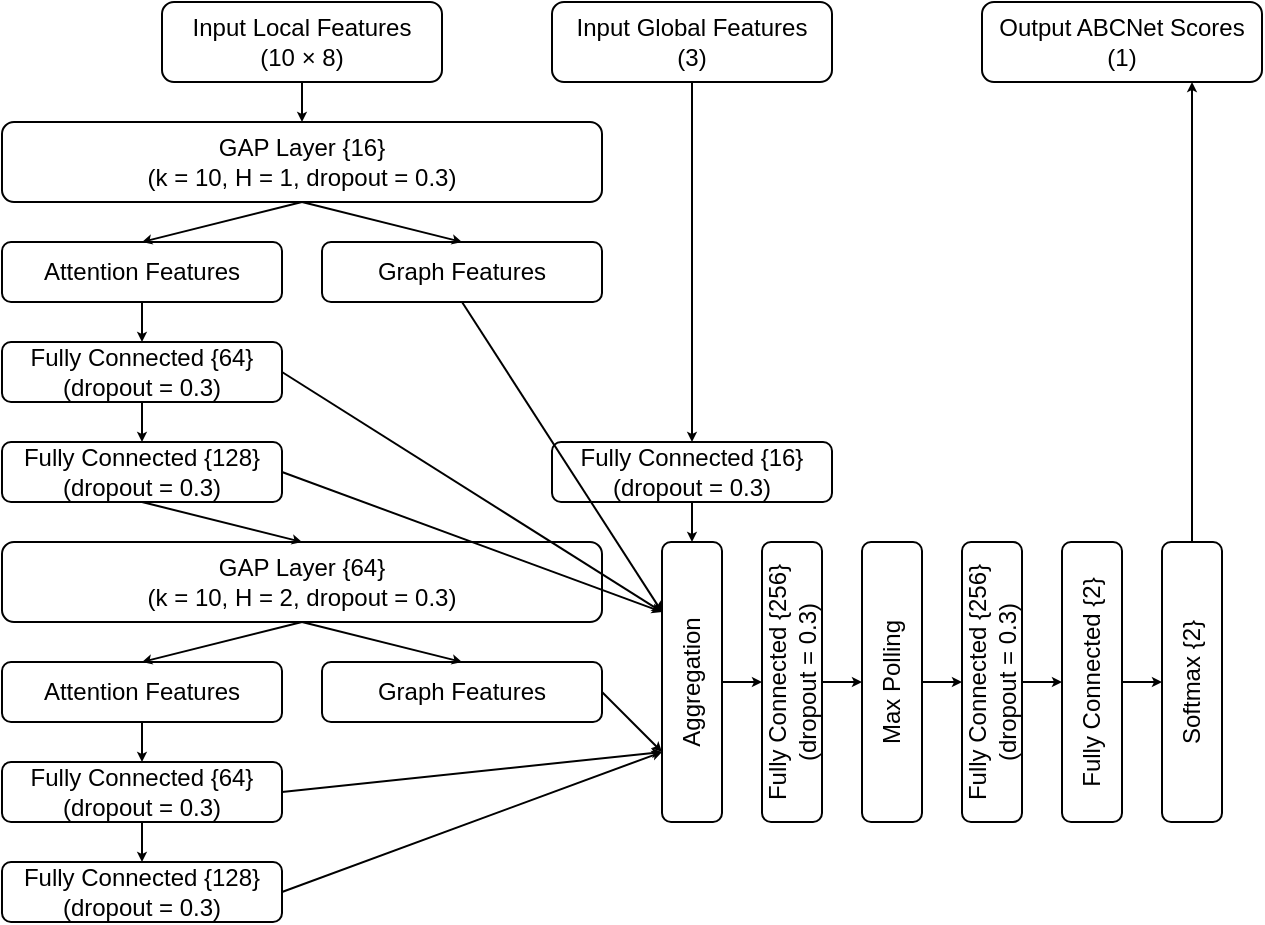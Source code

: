 <mxfile version="21.1.2" type="github">
  <diagram name="第 1 页" id="IFq7rNNSaUNdwyz8YEv3">
    <mxGraphModel dx="738" dy="435" grid="1" gridSize="10" guides="1" tooltips="1" connect="1" arrows="1" fold="1" page="1" pageScale="1" pageWidth="640" pageHeight="480" math="0" shadow="0">
      <root>
        <mxCell id="0" />
        <mxCell id="1" parent="0" />
        <mxCell id="Pmgzbocs24FLOhp4hd_E-1" value="&lt;div&gt;Input Local Features&lt;/div&gt;&lt;div&gt;(10 × 8)&lt;br&gt;&lt;/div&gt;" style="rounded=1;whiteSpace=wrap;html=1;fontFamily=Arial;" parent="1" vertex="1">
          <mxGeometry x="90" y="10" width="140" height="40" as="geometry" />
        </mxCell>
        <mxCell id="Pmgzbocs24FLOhp4hd_E-2" value="&lt;div&gt;GAP Layer {16}&lt;/div&gt;&lt;div&gt;(k = 10, H = 1, dropout = 0.3)&lt;br&gt;&lt;/div&gt;" style="rounded=1;whiteSpace=wrap;html=1;fontFamily=Arial;" parent="1" vertex="1">
          <mxGeometry x="10" y="70" width="300" height="40" as="geometry" />
        </mxCell>
        <mxCell id="Pmgzbocs24FLOhp4hd_E-3" value="&lt;div&gt;Graph Features&lt;/div&gt;" style="rounded=1;whiteSpace=wrap;html=1;fontFamily=Arial;" parent="1" vertex="1">
          <mxGeometry x="170" y="130" width="140" height="30" as="geometry" />
        </mxCell>
        <mxCell id="Pmgzbocs24FLOhp4hd_E-4" value="Attention Features" style="rounded=1;whiteSpace=wrap;html=1;fontFamily=Arial;" parent="1" vertex="1">
          <mxGeometry x="10" y="130" width="140" height="30" as="geometry" />
        </mxCell>
        <mxCell id="Pmgzbocs24FLOhp4hd_E-5" value="" style="endArrow=classic;html=1;rounded=0;exitX=0.5;exitY=1;exitDx=0;exitDy=0;entryX=0.5;entryY=0;entryDx=0;entryDy=0;endSize=2;fontFamily=Arial;" parent="1" source="Pmgzbocs24FLOhp4hd_E-2" target="Pmgzbocs24FLOhp4hd_E-4" edge="1">
          <mxGeometry width="50" height="50" relative="1" as="geometry">
            <mxPoint x="310" y="210" as="sourcePoint" />
            <mxPoint x="360" y="160" as="targetPoint" />
          </mxGeometry>
        </mxCell>
        <mxCell id="Pmgzbocs24FLOhp4hd_E-6" value="" style="endArrow=classic;html=1;rounded=0;exitX=0.5;exitY=1;exitDx=0;exitDy=0;entryX=0.5;entryY=0;entryDx=0;entryDy=0;endSize=2;fontFamily=Arial;" parent="1" source="Pmgzbocs24FLOhp4hd_E-2" target="Pmgzbocs24FLOhp4hd_E-3" edge="1">
          <mxGeometry width="50" height="50" relative="1" as="geometry">
            <mxPoint x="310" y="210" as="sourcePoint" />
            <mxPoint x="360" y="160" as="targetPoint" />
          </mxGeometry>
        </mxCell>
        <mxCell id="Pmgzbocs24FLOhp4hd_E-8" value="&lt;div&gt;Fully Connected {64}&lt;/div&gt;(dropout = 0.3)" style="rounded=1;whiteSpace=wrap;html=1;fontFamily=Arial;" parent="1" vertex="1">
          <mxGeometry x="10" y="180" width="140" height="30" as="geometry" />
        </mxCell>
        <mxCell id="Pmgzbocs24FLOhp4hd_E-10" value="" style="endArrow=classic;html=1;rounded=0;exitX=0.5;exitY=1;exitDx=0;exitDy=0;entryX=0.5;entryY=0;entryDx=0;entryDy=0;endSize=2;fontFamily=Arial;" parent="1" source="Pmgzbocs24FLOhp4hd_E-1" target="Pmgzbocs24FLOhp4hd_E-2" edge="1">
          <mxGeometry width="50" height="50" relative="1" as="geometry">
            <mxPoint x="310" y="210" as="sourcePoint" />
            <mxPoint x="360" y="160" as="targetPoint" />
          </mxGeometry>
        </mxCell>
        <mxCell id="Pmgzbocs24FLOhp4hd_E-12" value="" style="endArrow=classic;html=1;rounded=0;exitX=0.5;exitY=1;exitDx=0;exitDy=0;entryX=0.5;entryY=0;entryDx=0;entryDy=0;endSize=2;fontFamily=Arial;" parent="1" source="Pmgzbocs24FLOhp4hd_E-4" target="Pmgzbocs24FLOhp4hd_E-8" edge="1">
          <mxGeometry width="50" height="50" relative="1" as="geometry">
            <mxPoint x="310" y="210" as="sourcePoint" />
            <mxPoint x="360" y="160" as="targetPoint" />
          </mxGeometry>
        </mxCell>
        <mxCell id="Pmgzbocs24FLOhp4hd_E-13" value="&lt;div&gt;Fully Connected {128}&lt;/div&gt;(dropout = 0.3)" style="rounded=1;whiteSpace=wrap;html=1;fontFamily=Arial;" parent="1" vertex="1">
          <mxGeometry x="10" y="230" width="140" height="30" as="geometry" />
        </mxCell>
        <mxCell id="Pmgzbocs24FLOhp4hd_E-14" value="" style="endArrow=classic;html=1;rounded=0;exitX=0.5;exitY=1;exitDx=0;exitDy=0;entryX=0.5;entryY=0;entryDx=0;entryDy=0;endSize=2;fontFamily=Arial;" parent="1" source="Pmgzbocs24FLOhp4hd_E-8" target="Pmgzbocs24FLOhp4hd_E-13" edge="1">
          <mxGeometry width="50" height="50" relative="1" as="geometry">
            <mxPoint x="310" y="210" as="sourcePoint" />
            <mxPoint x="360" y="160" as="targetPoint" />
          </mxGeometry>
        </mxCell>
        <mxCell id="Pmgzbocs24FLOhp4hd_E-15" value="&lt;div&gt;GAP Layer {64}&lt;/div&gt;&lt;div&gt;(k = 10, H = 2, dropout = 0.3)&lt;br&gt;&lt;/div&gt;" style="rounded=1;whiteSpace=wrap;html=1;fontFamily=Arial;" parent="1" vertex="1">
          <mxGeometry x="10" y="280" width="300" height="40" as="geometry" />
        </mxCell>
        <mxCell id="Pmgzbocs24FLOhp4hd_E-16" value="&lt;div&gt;Graph Features&lt;/div&gt;" style="rounded=1;whiteSpace=wrap;html=1;fontFamily=Arial;" parent="1" vertex="1">
          <mxGeometry x="170" y="340" width="140" height="30" as="geometry" />
        </mxCell>
        <mxCell id="Pmgzbocs24FLOhp4hd_E-17" value="Attention Features" style="rounded=1;whiteSpace=wrap;html=1;fontFamily=Arial;" parent="1" vertex="1">
          <mxGeometry x="10" y="340" width="140" height="30" as="geometry" />
        </mxCell>
        <mxCell id="Pmgzbocs24FLOhp4hd_E-18" value="" style="endArrow=classic;html=1;rounded=0;exitX=0.5;exitY=1;exitDx=0;exitDy=0;entryX=0.5;entryY=0;entryDx=0;entryDy=0;endSize=2;fontFamily=Arial;" parent="1" source="Pmgzbocs24FLOhp4hd_E-15" target="Pmgzbocs24FLOhp4hd_E-17" edge="1">
          <mxGeometry width="50" height="50" relative="1" as="geometry">
            <mxPoint x="310" y="420" as="sourcePoint" />
            <mxPoint x="360" y="370" as="targetPoint" />
          </mxGeometry>
        </mxCell>
        <mxCell id="Pmgzbocs24FLOhp4hd_E-19" value="" style="endArrow=classic;html=1;rounded=0;exitX=0.5;exitY=1;exitDx=0;exitDy=0;entryX=0.5;entryY=0;entryDx=0;entryDy=0;endSize=2;fontFamily=Arial;" parent="1" source="Pmgzbocs24FLOhp4hd_E-15" target="Pmgzbocs24FLOhp4hd_E-16" edge="1">
          <mxGeometry width="50" height="50" relative="1" as="geometry">
            <mxPoint x="310" y="420" as="sourcePoint" />
            <mxPoint x="360" y="370" as="targetPoint" />
          </mxGeometry>
        </mxCell>
        <mxCell id="Pmgzbocs24FLOhp4hd_E-20" value="&lt;div&gt;Fully Connected {64}&lt;/div&gt;(dropout = 0.3)" style="rounded=1;whiteSpace=wrap;html=1;fontFamily=Arial;" parent="1" vertex="1">
          <mxGeometry x="10" y="390" width="140" height="30" as="geometry" />
        </mxCell>
        <mxCell id="Pmgzbocs24FLOhp4hd_E-21" value="" style="endArrow=classic;html=1;rounded=0;exitX=0.5;exitY=1;exitDx=0;exitDy=0;entryX=0.5;entryY=0;entryDx=0;entryDy=0;endSize=2;fontFamily=Arial;" parent="1" source="Pmgzbocs24FLOhp4hd_E-17" target="Pmgzbocs24FLOhp4hd_E-20" edge="1">
          <mxGeometry width="50" height="50" relative="1" as="geometry">
            <mxPoint x="310" y="420" as="sourcePoint" />
            <mxPoint x="360" y="370" as="targetPoint" />
          </mxGeometry>
        </mxCell>
        <mxCell id="Pmgzbocs24FLOhp4hd_E-22" value="&lt;div&gt;Fully Connected {128}&lt;/div&gt;(dropout = 0.3)" style="rounded=1;whiteSpace=wrap;html=1;fontFamily=Arial;" parent="1" vertex="1">
          <mxGeometry x="10" y="440" width="140" height="30" as="geometry" />
        </mxCell>
        <mxCell id="Pmgzbocs24FLOhp4hd_E-23" value="" style="endArrow=classic;html=1;rounded=0;exitX=0.5;exitY=1;exitDx=0;exitDy=0;entryX=0.5;entryY=0;entryDx=0;entryDy=0;endSize=2;fontFamily=Arial;" parent="1" source="Pmgzbocs24FLOhp4hd_E-20" target="Pmgzbocs24FLOhp4hd_E-22" edge="1">
          <mxGeometry width="50" height="50" relative="1" as="geometry">
            <mxPoint x="310" y="420" as="sourcePoint" />
            <mxPoint x="360" y="370" as="targetPoint" />
          </mxGeometry>
        </mxCell>
        <mxCell id="Pmgzbocs24FLOhp4hd_E-24" value="" style="endArrow=classic;html=1;rounded=0;exitX=0.5;exitY=1;exitDx=0;exitDy=0;entryX=0.5;entryY=0;entryDx=0;entryDy=0;endSize=2;fontFamily=Arial;" parent="1" source="Pmgzbocs24FLOhp4hd_E-13" target="Pmgzbocs24FLOhp4hd_E-15" edge="1">
          <mxGeometry width="50" height="50" relative="1" as="geometry">
            <mxPoint x="310" y="210" as="sourcePoint" />
            <mxPoint x="360" y="160" as="targetPoint" />
          </mxGeometry>
        </mxCell>
        <mxCell id="Pmgzbocs24FLOhp4hd_E-25" value="&lt;div&gt;Aggregation&lt;/div&gt;" style="rounded=1;whiteSpace=wrap;html=1;horizontal=0;fontFamily=Arial;" parent="1" vertex="1">
          <mxGeometry x="340" y="280" width="30" height="140" as="geometry" />
        </mxCell>
        <mxCell id="Pmgzbocs24FLOhp4hd_E-28" value="" style="endArrow=classic;html=1;rounded=0;exitX=1;exitY=0.5;exitDx=0;exitDy=0;entryX=0;entryY=0.25;entryDx=0;entryDy=0;endSize=2;fontFamily=Arial;" parent="1" source="Pmgzbocs24FLOhp4hd_E-8" target="Pmgzbocs24FLOhp4hd_E-25" edge="1">
          <mxGeometry width="50" height="50" relative="1" as="geometry">
            <mxPoint x="310" y="210" as="sourcePoint" />
            <mxPoint x="360" y="160" as="targetPoint" />
          </mxGeometry>
        </mxCell>
        <mxCell id="Pmgzbocs24FLOhp4hd_E-29" value="" style="endArrow=classic;html=1;rounded=0;exitX=1;exitY=0.5;exitDx=0;exitDy=0;entryX=0;entryY=0.25;entryDx=0;entryDy=0;endSize=2;fontFamily=Arial;" parent="1" source="Pmgzbocs24FLOhp4hd_E-13" target="Pmgzbocs24FLOhp4hd_E-25" edge="1">
          <mxGeometry width="50" height="50" relative="1" as="geometry">
            <mxPoint x="310" y="210" as="sourcePoint" />
            <mxPoint x="360" y="160" as="targetPoint" />
          </mxGeometry>
        </mxCell>
        <mxCell id="Pmgzbocs24FLOhp4hd_E-31" value="" style="endArrow=classic;html=1;rounded=0;exitX=1;exitY=0.5;exitDx=0;exitDy=0;entryX=0;entryY=0.75;entryDx=0;entryDy=0;endSize=2;fontFamily=Arial;" parent="1" source="Pmgzbocs24FLOhp4hd_E-16" target="Pmgzbocs24FLOhp4hd_E-25" edge="1">
          <mxGeometry width="50" height="50" relative="1" as="geometry">
            <mxPoint x="310" y="210" as="sourcePoint" />
            <mxPoint x="360" y="160" as="targetPoint" />
          </mxGeometry>
        </mxCell>
        <mxCell id="Pmgzbocs24FLOhp4hd_E-33" value="" style="endArrow=classic;html=1;rounded=0;exitX=1;exitY=0.5;exitDx=0;exitDy=0;entryX=0;entryY=0.75;entryDx=0;entryDy=0;endSize=2;fontFamily=Arial;" parent="1" source="Pmgzbocs24FLOhp4hd_E-20" target="Pmgzbocs24FLOhp4hd_E-25" edge="1">
          <mxGeometry width="50" height="50" relative="1" as="geometry">
            <mxPoint x="310" y="210" as="sourcePoint" />
            <mxPoint x="360" y="160" as="targetPoint" />
          </mxGeometry>
        </mxCell>
        <mxCell id="Pmgzbocs24FLOhp4hd_E-34" value="" style="endArrow=classic;html=1;rounded=0;exitX=1;exitY=0.5;exitDx=0;exitDy=0;entryX=0;entryY=0.75;entryDx=0;entryDy=0;endSize=2;fontFamily=Arial;" parent="1" source="Pmgzbocs24FLOhp4hd_E-22" target="Pmgzbocs24FLOhp4hd_E-25" edge="1">
          <mxGeometry width="50" height="50" relative="1" as="geometry">
            <mxPoint x="310" y="210" as="sourcePoint" />
            <mxPoint x="360" y="160" as="targetPoint" />
          </mxGeometry>
        </mxCell>
        <mxCell id="Pmgzbocs24FLOhp4hd_E-36" value="&lt;div&gt;Input Global Features&lt;/div&gt;&lt;div&gt;(3)&lt;br&gt;&lt;/div&gt;" style="rounded=1;whiteSpace=wrap;html=1;fontFamily=Arial;" parent="1" vertex="1">
          <mxGeometry x="285" y="10" width="140" height="40" as="geometry" />
        </mxCell>
        <mxCell id="Pmgzbocs24FLOhp4hd_E-37" value="&lt;div&gt;Fully Connected {16}&lt;/div&gt;(dropout = 0.3)" style="rounded=1;whiteSpace=wrap;html=1;fontFamily=Arial;" parent="1" vertex="1">
          <mxGeometry x="285" y="230" width="140" height="30" as="geometry" />
        </mxCell>
        <mxCell id="Pmgzbocs24FLOhp4hd_E-38" value="" style="endArrow=classic;html=1;rounded=0;exitX=0.5;exitY=1;exitDx=0;exitDy=0;entryX=0.5;entryY=0;entryDx=0;entryDy=0;endSize=2;fontFamily=Arial;" parent="1" source="Pmgzbocs24FLOhp4hd_E-36" target="Pmgzbocs24FLOhp4hd_E-37" edge="1">
          <mxGeometry width="50" height="50" relative="1" as="geometry">
            <mxPoint x="310" y="210" as="sourcePoint" />
            <mxPoint x="360" y="160" as="targetPoint" />
          </mxGeometry>
        </mxCell>
        <mxCell id="Pmgzbocs24FLOhp4hd_E-39" value="" style="endArrow=classic;html=1;rounded=0;exitX=0.5;exitY=1;exitDx=0;exitDy=0;entryX=0.5;entryY=0;entryDx=0;entryDy=0;endSize=2;fontFamily=Arial;" parent="1" source="Pmgzbocs24FLOhp4hd_E-37" target="Pmgzbocs24FLOhp4hd_E-25" edge="1">
          <mxGeometry width="50" height="50" relative="1" as="geometry">
            <mxPoint x="310" y="210" as="sourcePoint" />
            <mxPoint x="360" y="160" as="targetPoint" />
          </mxGeometry>
        </mxCell>
        <mxCell id="Pmgzbocs24FLOhp4hd_E-27" value="" style="endArrow=classic;html=1;rounded=0;exitX=0.5;exitY=1;exitDx=0;exitDy=0;entryX=0;entryY=0.25;entryDx=0;entryDy=0;endSize=2;fontFamily=Arial;" parent="1" source="Pmgzbocs24FLOhp4hd_E-3" target="Pmgzbocs24FLOhp4hd_E-25" edge="1">
          <mxGeometry width="50" height="50" relative="1" as="geometry">
            <mxPoint x="310" y="210" as="sourcePoint" />
            <mxPoint x="360" y="160" as="targetPoint" />
          </mxGeometry>
        </mxCell>
        <mxCell id="Pmgzbocs24FLOhp4hd_E-40" value="&lt;div&gt;Fully Connected {256}&lt;/div&gt;(dropout = 0.3)" style="rounded=1;whiteSpace=wrap;html=1;horizontal=0;fontFamily=Arial;" parent="1" vertex="1">
          <mxGeometry x="390" y="280" width="30" height="140" as="geometry" />
        </mxCell>
        <mxCell id="Pmgzbocs24FLOhp4hd_E-41" value="&lt;div&gt;Max Polling&lt;/div&gt;" style="rounded=1;whiteSpace=wrap;html=1;horizontal=0;fontFamily=Arial;" parent="1" vertex="1">
          <mxGeometry x="440" y="280" width="30" height="140" as="geometry" />
        </mxCell>
        <mxCell id="Pmgzbocs24FLOhp4hd_E-42" value="&lt;div&gt;Fully Connected {256}&lt;/div&gt;(dropout = 0.3)" style="rounded=1;whiteSpace=wrap;html=1;horizontal=0;fontFamily=Arial;" parent="1" vertex="1">
          <mxGeometry x="490" y="280" width="30" height="140" as="geometry" />
        </mxCell>
        <mxCell id="Pmgzbocs24FLOhp4hd_E-43" value="Fully Connected {2}" style="rounded=1;whiteSpace=wrap;html=1;horizontal=0;fontFamily=Arial;" parent="1" vertex="1">
          <mxGeometry x="540" y="280" width="30" height="140" as="geometry" />
        </mxCell>
        <mxCell id="Pmgzbocs24FLOhp4hd_E-44" value="Softmax {2}" style="rounded=1;whiteSpace=wrap;html=1;horizontal=0;fontFamily=Arial;" parent="1" vertex="1">
          <mxGeometry x="590" y="280" width="30" height="140" as="geometry" />
        </mxCell>
        <mxCell id="Pmgzbocs24FLOhp4hd_E-50" value="" style="endArrow=classic;html=1;rounded=0;exitX=1;exitY=0.5;exitDx=0;exitDy=0;entryX=0;entryY=0.5;entryDx=0;entryDy=0;endSize=2;fontFamily=Arial;" parent="1" source="Pmgzbocs24FLOhp4hd_E-25" target="Pmgzbocs24FLOhp4hd_E-40" edge="1">
          <mxGeometry width="50" height="50" relative="1" as="geometry">
            <mxPoint x="310" y="210" as="sourcePoint" />
            <mxPoint x="360" y="160" as="targetPoint" />
          </mxGeometry>
        </mxCell>
        <mxCell id="Pmgzbocs24FLOhp4hd_E-51" value="" style="endArrow=classic;html=1;rounded=0;exitX=1;exitY=0.5;exitDx=0;exitDy=0;entryX=0;entryY=0.5;entryDx=0;entryDy=0;endSize=2;fontFamily=Arial;" parent="1" source="Pmgzbocs24FLOhp4hd_E-40" target="Pmgzbocs24FLOhp4hd_E-41" edge="1">
          <mxGeometry width="50" height="50" relative="1" as="geometry">
            <mxPoint x="300" y="210" as="sourcePoint" />
            <mxPoint x="350" y="160" as="targetPoint" />
          </mxGeometry>
        </mxCell>
        <mxCell id="Pmgzbocs24FLOhp4hd_E-52" value="" style="endArrow=classic;html=1;rounded=0;exitX=1;exitY=0.5;exitDx=0;exitDy=0;entryX=0;entryY=0.5;entryDx=0;entryDy=0;endSize=2;fontFamily=Arial;" parent="1" source="Pmgzbocs24FLOhp4hd_E-41" target="Pmgzbocs24FLOhp4hd_E-42" edge="1">
          <mxGeometry width="50" height="50" relative="1" as="geometry">
            <mxPoint x="300" y="210" as="sourcePoint" />
            <mxPoint x="350" y="160" as="targetPoint" />
          </mxGeometry>
        </mxCell>
        <mxCell id="Pmgzbocs24FLOhp4hd_E-53" value="" style="endArrow=classic;html=1;rounded=0;exitX=1;exitY=0.5;exitDx=0;exitDy=0;entryX=0;entryY=0.5;entryDx=0;entryDy=0;endSize=2;fontFamily=Arial;" parent="1" source="Pmgzbocs24FLOhp4hd_E-42" target="Pmgzbocs24FLOhp4hd_E-43" edge="1">
          <mxGeometry width="50" height="50" relative="1" as="geometry">
            <mxPoint x="300" y="210" as="sourcePoint" />
            <mxPoint x="350" y="160" as="targetPoint" />
          </mxGeometry>
        </mxCell>
        <mxCell id="Pmgzbocs24FLOhp4hd_E-54" value="" style="endArrow=classic;html=1;rounded=0;exitX=1;exitY=0.5;exitDx=0;exitDy=0;entryX=0;entryY=0.5;entryDx=0;entryDy=0;endSize=2;fontFamily=Arial;" parent="1" source="Pmgzbocs24FLOhp4hd_E-43" target="Pmgzbocs24FLOhp4hd_E-44" edge="1">
          <mxGeometry width="50" height="50" relative="1" as="geometry">
            <mxPoint x="300" y="210" as="sourcePoint" />
            <mxPoint x="350" y="160" as="targetPoint" />
          </mxGeometry>
        </mxCell>
        <mxCell id="Pmgzbocs24FLOhp4hd_E-56" value="&lt;div&gt;Output ABCNet Scores&lt;/div&gt;&lt;div&gt;(1)&lt;br&gt;&lt;/div&gt;" style="rounded=1;whiteSpace=wrap;html=1;fontFamily=Arial;" parent="1" vertex="1">
          <mxGeometry x="500" y="10" width="140" height="40" as="geometry" />
        </mxCell>
        <mxCell id="Pmgzbocs24FLOhp4hd_E-57" value="" style="endArrow=classic;html=1;rounded=0;exitX=0.5;exitY=0;exitDx=0;exitDy=0;entryX=0.75;entryY=1;entryDx=0;entryDy=0;endSize=2;fontFamily=Arial;" parent="1" source="Pmgzbocs24FLOhp4hd_E-44" target="Pmgzbocs24FLOhp4hd_E-56" edge="1">
          <mxGeometry width="50" height="50" relative="1" as="geometry">
            <mxPoint x="310" y="210" as="sourcePoint" />
            <mxPoint x="360" y="160" as="targetPoint" />
          </mxGeometry>
        </mxCell>
      </root>
    </mxGraphModel>
  </diagram>
</mxfile>

